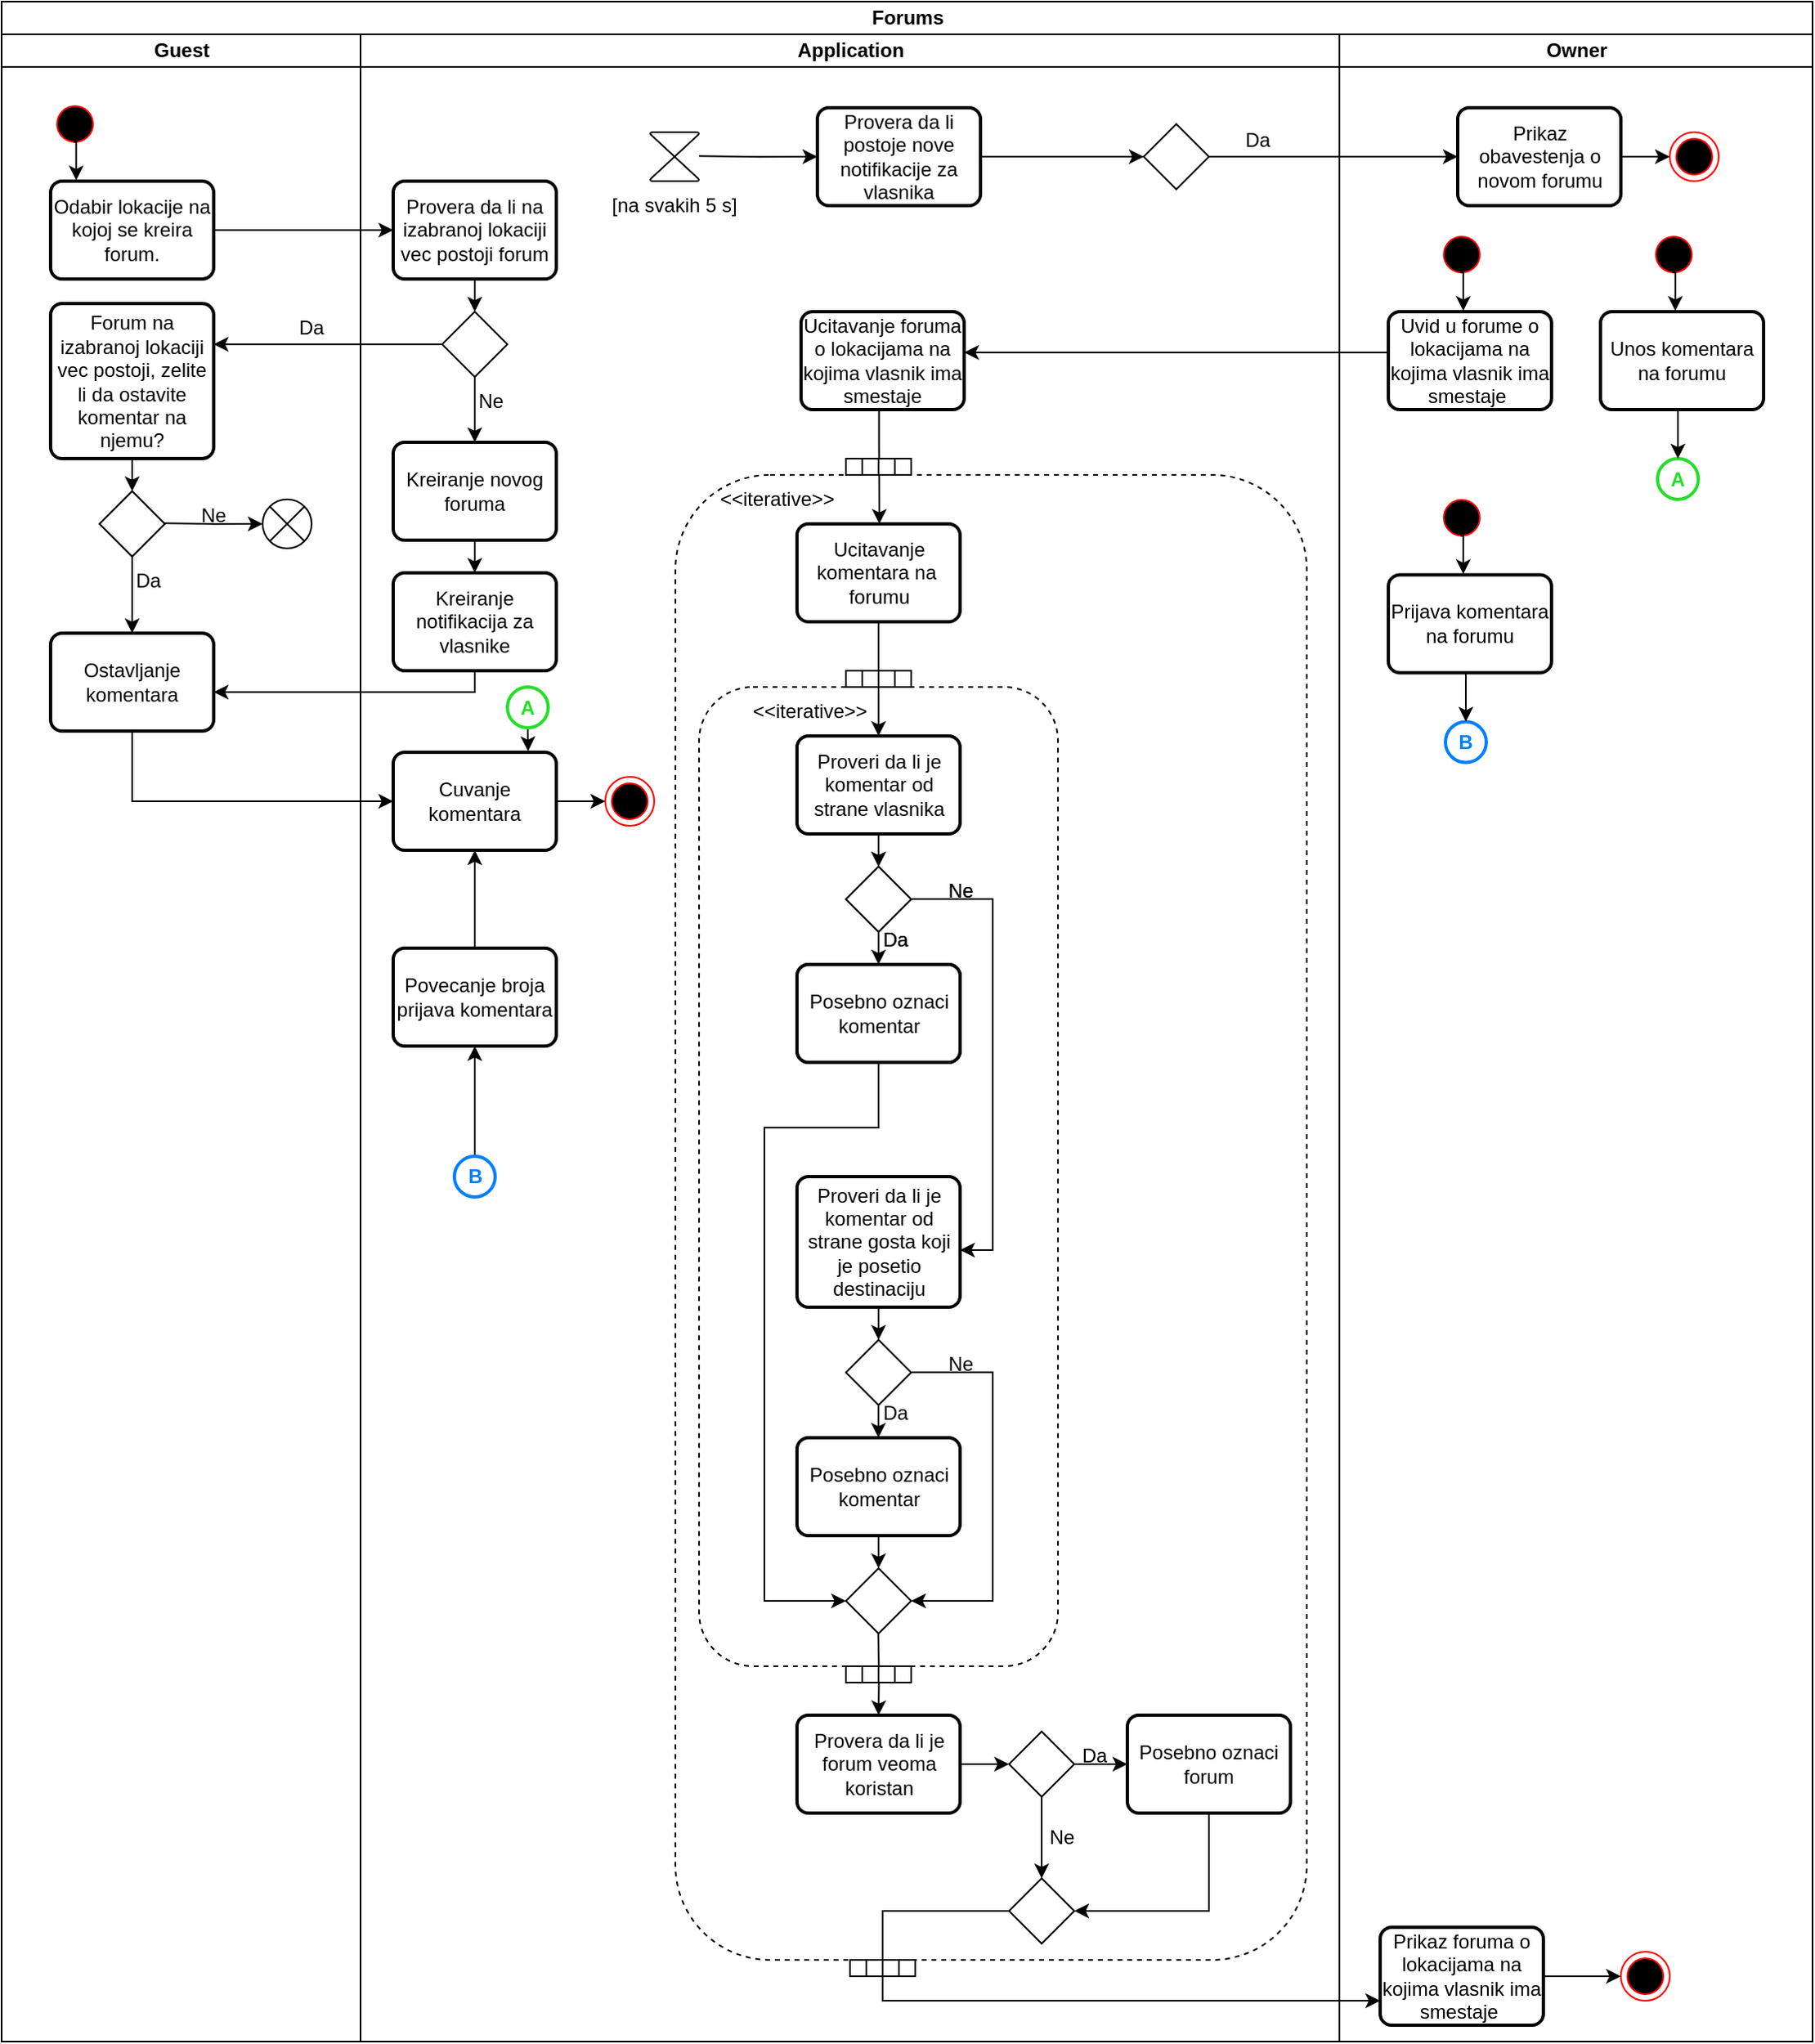 <mxfile version="21.2.8" type="device">
  <diagram id="prtHgNgQTEPvFCAcTncT" name="Page-1">
    <mxGraphModel dx="1197" dy="2076" grid="1" gridSize="10" guides="1" tooltips="1" connect="1" arrows="1" fold="1" page="1" pageScale="1" pageWidth="827" pageHeight="1169" math="0" shadow="0">
      <root>
        <mxCell id="0" />
        <mxCell id="1" parent="0" />
        <mxCell id="wQNE3chJPY6VE4QEGNj3-3" value="Forums" style="swimlane;childLayout=stackLayout;resizeParent=1;resizeParentMax=0;startSize=20;html=1;" parent="1" vertex="1">
          <mxGeometry x="280" y="-640" width="1110" height="1250" as="geometry" />
        </mxCell>
        <mxCell id="wQNE3chJPY6VE4QEGNj3-4" value="Guest" style="swimlane;startSize=20;html=1;" parent="wQNE3chJPY6VE4QEGNj3-3" vertex="1">
          <mxGeometry y="20" width="220" height="1230" as="geometry" />
        </mxCell>
        <mxCell id="wQNE3chJPY6VE4QEGNj3-7" value="Odabir lokacije na kojoj se kreira forum." style="rounded=1;whiteSpace=wrap;html=1;absoluteArcSize=1;arcSize=14;strokeWidth=2;" parent="wQNE3chJPY6VE4QEGNj3-4" vertex="1">
          <mxGeometry x="30" y="90" width="100" height="60" as="geometry" />
        </mxCell>
        <mxCell id="wQNE3chJPY6VE4QEGNj3-9" value="" style="ellipse;html=1;shape=startState;fillColor=#000000;strokeColor=#ff0000;" parent="wQNE3chJPY6VE4QEGNj3-4" vertex="1">
          <mxGeometry x="30" y="40" width="30" height="30" as="geometry" />
        </mxCell>
        <mxCell id="wQNE3chJPY6VE4QEGNj3-10" value="" style="edgeStyle=orthogonalEdgeStyle;rounded=0;orthogonalLoop=1;jettySize=auto;html=1;endArrow=classic;endFill=1;exitX=0.472;exitY=0.868;exitDx=0;exitDy=0;exitPerimeter=0;entryX=0.157;entryY=-0.008;entryDx=0;entryDy=0;entryPerimeter=0;" parent="wQNE3chJPY6VE4QEGNj3-4" source="wQNE3chJPY6VE4QEGNj3-9" target="wQNE3chJPY6VE4QEGNj3-7" edge="1">
          <mxGeometry relative="1" as="geometry">
            <mxPoint x="50" y="69.53" as="sourcePoint" />
            <mxPoint x="-50" y="-30.47" as="targetPoint" />
          </mxGeometry>
        </mxCell>
        <mxCell id="wQNE3chJPY6VE4QEGNj3-11" value="Ostavljanje komentara" style="rounded=1;whiteSpace=wrap;html=1;absoluteArcSize=1;arcSize=14;strokeWidth=2;" parent="wQNE3chJPY6VE4QEGNj3-4" vertex="1">
          <mxGeometry x="30" y="367" width="100" height="60" as="geometry" />
        </mxCell>
        <mxCell id="wQNE3chJPY6VE4QEGNj3-19" value="Forum na izabranoj lokaciji vec postoji, zelite li da ostavite komentar na njemu?" style="rounded=1;whiteSpace=wrap;html=1;absoluteArcSize=1;arcSize=14;strokeWidth=2;" parent="wQNE3chJPY6VE4QEGNj3-4" vertex="1">
          <mxGeometry x="30" y="165" width="100" height="95" as="geometry" />
        </mxCell>
        <mxCell id="wQNE3chJPY6VE4QEGNj3-20" value="Da" style="text;html=1;strokeColor=none;fillColor=none;align=center;verticalAlign=middle;whiteSpace=wrap;rounded=0;" parent="wQNE3chJPY6VE4QEGNj3-4" vertex="1">
          <mxGeometry x="160" y="165" width="60" height="30" as="geometry" />
        </mxCell>
        <mxCell id="wQNE3chJPY6VE4QEGNj3-21" value="" style="edgeStyle=orthogonalEdgeStyle;rounded=0;orthogonalLoop=1;jettySize=auto;html=1;endArrow=classic;endFill=1;exitX=0.5;exitY=1;exitDx=0;exitDy=0;" parent="wQNE3chJPY6VE4QEGNj3-4" source="wQNE3chJPY6VE4QEGNj3-15" edge="1">
          <mxGeometry relative="1" as="geometry">
            <mxPoint x="290" y="40" as="sourcePoint" />
            <mxPoint x="130" y="190" as="targetPoint" />
            <Array as="points" />
          </mxGeometry>
        </mxCell>
        <mxCell id="wQNE3chJPY6VE4QEGNj3-22" value="" style="rhombus;whiteSpace=wrap;html=1;fontFamily=Helvetica;fontSize=12;fontColor=#000000;align=center;rotation=90;" parent="wQNE3chJPY6VE4QEGNj3-4" vertex="1">
          <mxGeometry x="60" y="280" width="40" height="40" as="geometry" />
        </mxCell>
        <mxCell id="wQNE3chJPY6VE4QEGNj3-23" value="" style="rhombus;whiteSpace=wrap;html=1;fontFamily=Helvetica;fontSize=12;fontColor=#000000;align=center;rotation=90;" parent="wQNE3chJPY6VE4QEGNj3-4" vertex="1">
          <mxGeometry x="60" y="280" width="40" height="40" as="geometry" />
        </mxCell>
        <mxCell id="wQNE3chJPY6VE4QEGNj3-24" value="" style="edgeStyle=orthogonalEdgeStyle;rounded=0;orthogonalLoop=1;jettySize=auto;html=1;endArrow=classic;endFill=1;entryX=0;entryY=0.5;entryDx=0;entryDy=0;exitX=0.5;exitY=1;exitDx=0;exitDy=0;" parent="wQNE3chJPY6VE4QEGNj3-4" edge="1">
          <mxGeometry relative="1" as="geometry">
            <mxPoint x="80" y="260" as="sourcePoint" />
            <mxPoint x="80" y="280" as="targetPoint" />
          </mxGeometry>
        </mxCell>
        <mxCell id="wQNE3chJPY6VE4QEGNj3-27" value="" style="edgeStyle=orthogonalEdgeStyle;rounded=0;orthogonalLoop=1;jettySize=auto;html=1;endArrow=classic;endFill=1;exitX=1;exitY=0.5;exitDx=0;exitDy=0;entryX=0.5;entryY=0;entryDx=0;entryDy=0;" parent="wQNE3chJPY6VE4QEGNj3-4" source="wQNE3chJPY6VE4QEGNj3-23" target="wQNE3chJPY6VE4QEGNj3-11" edge="1">
          <mxGeometry relative="1" as="geometry">
            <mxPoint x="90" y="270" as="sourcePoint" />
            <mxPoint x="90" y="330" as="targetPoint" />
            <Array as="points" />
          </mxGeometry>
        </mxCell>
        <mxCell id="wQNE3chJPY6VE4QEGNj3-28" value="Da" style="text;html=1;strokeColor=none;fillColor=none;align=center;verticalAlign=middle;whiteSpace=wrap;rounded=0;" parent="wQNE3chJPY6VE4QEGNj3-4" vertex="1">
          <mxGeometry x="60" y="320" width="60" height="30" as="geometry" />
        </mxCell>
        <mxCell id="wQNE3chJPY6VE4QEGNj3-29" value="" style="edgeStyle=orthogonalEdgeStyle;rounded=0;orthogonalLoop=1;jettySize=auto;html=1;endArrow=classic;endFill=1;exitX=1;exitY=0.5;exitDx=0;exitDy=0;" parent="wQNE3chJPY6VE4QEGNj3-4" edge="1">
          <mxGeometry relative="1" as="geometry">
            <mxPoint x="100" y="299.57" as="sourcePoint" />
            <mxPoint x="160" y="300" as="targetPoint" />
          </mxGeometry>
        </mxCell>
        <mxCell id="wQNE3chJPY6VE4QEGNj3-30" value="" style="shape=sumEllipse;perimeter=ellipsePerimeter;whiteSpace=wrap;html=1;backgroundOutline=1;" parent="wQNE3chJPY6VE4QEGNj3-4" vertex="1">
          <mxGeometry x="160" y="285" width="30" height="30" as="geometry" />
        </mxCell>
        <mxCell id="wQNE3chJPY6VE4QEGNj3-31" value="Ne" style="text;html=1;strokeColor=none;fillColor=none;align=center;verticalAlign=middle;whiteSpace=wrap;rounded=0;" parent="wQNE3chJPY6VE4QEGNj3-4" vertex="1">
          <mxGeometry x="100" y="280" width="60" height="30" as="geometry" />
        </mxCell>
        <mxCell id="wQNE3chJPY6VE4QEGNj3-45" value="" style="edgeStyle=orthogonalEdgeStyle;rounded=0;orthogonalLoop=1;jettySize=auto;html=1;endArrow=classic;endFill=1;exitX=1;exitY=0.5;exitDx=0;exitDy=0;entryX=0;entryY=0.5;entryDx=0;entryDy=0;" parent="wQNE3chJPY6VE4QEGNj3-4" target="wQNE3chJPY6VE4QEGNj3-40" edge="1">
          <mxGeometry relative="1" as="geometry">
            <mxPoint x="80" y="427" as="sourcePoint" />
            <mxPoint x="-80" y="620" as="targetPoint" />
            <Array as="points">
              <mxPoint x="80" y="470" />
            </Array>
          </mxGeometry>
        </mxCell>
        <mxCell id="wQNE3chJPY6VE4QEGNj3-17" value="" style="edgeStyle=orthogonalEdgeStyle;rounded=0;orthogonalLoop=1;jettySize=auto;html=1;endArrow=classic;endFill=1;exitX=1;exitY=0.5;exitDx=0;exitDy=0;entryX=1;entryY=0.602;entryDx=0;entryDy=0;entryPerimeter=0;" parent="wQNE3chJPY6VE4QEGNj3-3" source="wQNE3chJPY6VE4QEGNj3-15" target="wQNE3chJPY6VE4QEGNj3-11" edge="1">
          <mxGeometry relative="1" as="geometry">
            <mxPoint x="290" y="262.0" as="sourcePoint" />
            <mxPoint x="290" y="427" as="targetPoint" />
            <Array as="points">
              <mxPoint x="290" y="423" />
            </Array>
          </mxGeometry>
        </mxCell>
        <mxCell id="wQNE3chJPY6VE4QEGNj3-5" value="Application" style="swimlane;startSize=20;html=1;" parent="wQNE3chJPY6VE4QEGNj3-3" vertex="1">
          <mxGeometry x="220" y="20" width="600" height="1230" as="geometry" />
        </mxCell>
        <mxCell id="wQNE3chJPY6VE4QEGNj3-203" value="" style="rounded=1;whiteSpace=wrap;html=1;dashed=1;glass=0;fillColor=default;fontColor=#007fff;" parent="wQNE3chJPY6VE4QEGNj3-5" vertex="1">
          <mxGeometry x="193" y="270" width="387" height="910" as="geometry" />
        </mxCell>
        <mxCell id="wQNE3chJPY6VE4QEGNj3-94" value="" style="rounded=1;whiteSpace=wrap;html=1;dashed=1;" parent="wQNE3chJPY6VE4QEGNj3-5" vertex="1">
          <mxGeometry x="207.5" y="400" width="220" height="600" as="geometry" />
        </mxCell>
        <mxCell id="wQNE3chJPY6VE4QEGNj3-13" value="Provera da li na izabranoj lokaciji vec postoji forum" style="rounded=1;whiteSpace=wrap;html=1;absoluteArcSize=1;arcSize=14;strokeWidth=2;" parent="wQNE3chJPY6VE4QEGNj3-5" vertex="1">
          <mxGeometry x="20" y="90" width="100" height="60" as="geometry" />
        </mxCell>
        <mxCell id="wQNE3chJPY6VE4QEGNj3-15" value="" style="rhombus;whiteSpace=wrap;html=1;fontFamily=Helvetica;fontSize=12;fontColor=#000000;align=center;rotation=90;" parent="wQNE3chJPY6VE4QEGNj3-5" vertex="1">
          <mxGeometry x="50" y="170" width="40" height="40" as="geometry" />
        </mxCell>
        <mxCell id="wQNE3chJPY6VE4QEGNj3-16" value="" style="edgeStyle=orthogonalEdgeStyle;rounded=0;orthogonalLoop=1;jettySize=auto;html=1;endArrow=classic;endFill=1;entryX=0;entryY=0.5;entryDx=0;entryDy=0;exitX=0.5;exitY=1;exitDx=0;exitDy=0;" parent="wQNE3chJPY6VE4QEGNj3-5" source="wQNE3chJPY6VE4QEGNj3-13" edge="1">
          <mxGeometry relative="1" as="geometry">
            <mxPoint x="-30" y="170" as="sourcePoint" />
            <mxPoint x="70" y="170" as="targetPoint" />
          </mxGeometry>
        </mxCell>
        <mxCell id="wQNE3chJPY6VE4QEGNj3-32" value="Kreiranje novog foruma" style="rounded=1;whiteSpace=wrap;html=1;absoluteArcSize=1;arcSize=14;strokeWidth=2;" parent="wQNE3chJPY6VE4QEGNj3-5" vertex="1">
          <mxGeometry x="20" y="250" width="100" height="60" as="geometry" />
        </mxCell>
        <mxCell id="wQNE3chJPY6VE4QEGNj3-33" value="" style="edgeStyle=orthogonalEdgeStyle;rounded=0;orthogonalLoop=1;jettySize=auto;html=1;endArrow=classic;endFill=1;entryX=0.5;entryY=0;entryDx=0;entryDy=0;exitX=1;exitY=0.5;exitDx=0;exitDy=0;" parent="wQNE3chJPY6VE4QEGNj3-5" source="wQNE3chJPY6VE4QEGNj3-15" target="wQNE3chJPY6VE4QEGNj3-32" edge="1">
          <mxGeometry relative="1" as="geometry">
            <mxPoint x="80" y="160" as="sourcePoint" />
            <mxPoint x="80" y="180" as="targetPoint" />
          </mxGeometry>
        </mxCell>
        <mxCell id="wQNE3chJPY6VE4QEGNj3-18" value="Ne" style="text;html=1;strokeColor=none;fillColor=none;align=center;verticalAlign=middle;whiteSpace=wrap;rounded=0;" parent="wQNE3chJPY6VE4QEGNj3-5" vertex="1">
          <mxGeometry x="50" y="210" width="60" height="30" as="geometry" />
        </mxCell>
        <mxCell id="wQNE3chJPY6VE4QEGNj3-36" value="Kreiranje notifikacija za vlasnike" style="rounded=1;whiteSpace=wrap;html=1;absoluteArcSize=1;arcSize=14;strokeWidth=2;" parent="wQNE3chJPY6VE4QEGNj3-5" vertex="1">
          <mxGeometry x="20" y="330" width="100" height="60" as="geometry" />
        </mxCell>
        <mxCell id="wQNE3chJPY6VE4QEGNj3-37" value="" style="edgeStyle=orthogonalEdgeStyle;rounded=0;orthogonalLoop=1;jettySize=auto;html=1;endArrow=classic;endFill=1;entryX=0.5;entryY=0;entryDx=0;entryDy=0;" parent="wQNE3chJPY6VE4QEGNj3-5" target="wQNE3chJPY6VE4QEGNj3-36" edge="1">
          <mxGeometry relative="1" as="geometry">
            <mxPoint x="70" y="311" as="sourcePoint" />
            <mxPoint x="80" y="260" as="targetPoint" />
          </mxGeometry>
        </mxCell>
        <mxCell id="wQNE3chJPY6VE4QEGNj3-40" value="Cuvanje komentara" style="rounded=1;whiteSpace=wrap;html=1;absoluteArcSize=1;arcSize=14;strokeWidth=2;" parent="wQNE3chJPY6VE4QEGNj3-5" vertex="1">
          <mxGeometry x="20" y="440" width="100" height="60" as="geometry" />
        </mxCell>
        <mxCell id="wQNE3chJPY6VE4QEGNj3-46" value="" style="ellipse;html=1;shape=endState;fillColor=#000000;strokeColor=#ff0000;" parent="wQNE3chJPY6VE4QEGNj3-5" vertex="1">
          <mxGeometry x="150" y="455" width="30" height="30" as="geometry" />
        </mxCell>
        <mxCell id="wQNE3chJPY6VE4QEGNj3-47" value="" style="edgeStyle=orthogonalEdgeStyle;rounded=0;orthogonalLoop=1;jettySize=auto;html=1;endArrow=classic;endFill=1;entryX=0;entryY=0.5;entryDx=0;entryDy=0;" parent="wQNE3chJPY6VE4QEGNj3-5" edge="1">
          <mxGeometry relative="1" as="geometry">
            <mxPoint x="120" y="470" as="sourcePoint" />
            <mxPoint x="150" y="469.55" as="targetPoint" />
          </mxGeometry>
        </mxCell>
        <mxCell id="wQNE3chJPY6VE4QEGNj3-48" value="" style="verticalLabelPosition=bottom;verticalAlign=top;html=1;shape=mxgraph.flowchart.collate;" parent="wQNE3chJPY6VE4QEGNj3-5" vertex="1">
          <mxGeometry x="177.5" y="60" width="30" height="30" as="geometry" />
        </mxCell>
        <mxCell id="wQNE3chJPY6VE4QEGNj3-49" value="[na svakih 5 s]" style="text;html=1;strokeColor=none;fillColor=none;align=center;verticalAlign=middle;whiteSpace=wrap;rounded=0;" parent="wQNE3chJPY6VE4QEGNj3-5" vertex="1">
          <mxGeometry x="150" y="90" width="85" height="30" as="geometry" />
        </mxCell>
        <mxCell id="wQNE3chJPY6VE4QEGNj3-50" value="" style="edgeStyle=orthogonalEdgeStyle;rounded=0;orthogonalLoop=1;jettySize=auto;html=1;endArrow=classic;endFill=1;exitX=1;exitY=0.5;exitDx=0;exitDy=0;" parent="wQNE3chJPY6VE4QEGNj3-5" edge="1">
          <mxGeometry relative="1" as="geometry">
            <mxPoint x="207.5" y="74.62" as="sourcePoint" />
            <mxPoint x="280" y="75" as="targetPoint" />
          </mxGeometry>
        </mxCell>
        <mxCell id="wQNE3chJPY6VE4QEGNj3-51" value="Provera da li postoje nove notifikacije za vlasnika" style="rounded=1;whiteSpace=wrap;html=1;absoluteArcSize=1;arcSize=14;strokeWidth=2;" parent="wQNE3chJPY6VE4QEGNj3-5" vertex="1">
          <mxGeometry x="280" y="45" width="100" height="60" as="geometry" />
        </mxCell>
        <mxCell id="wQNE3chJPY6VE4QEGNj3-59" value="Ucitavanje foruma o lokacijama na kojima vlasnik ima smestaje" style="rounded=1;whiteSpace=wrap;html=1;absoluteArcSize=1;arcSize=14;strokeWidth=2;" parent="wQNE3chJPY6VE4QEGNj3-5" vertex="1">
          <mxGeometry x="270" y="170" width="100" height="60" as="geometry" />
        </mxCell>
        <mxCell id="wQNE3chJPY6VE4QEGNj3-60" value="" style="edgeStyle=orthogonalEdgeStyle;rounded=0;orthogonalLoop=1;jettySize=auto;html=1;endArrow=classic;endFill=1;exitX=-0.003;exitY=0.416;exitDx=0;exitDy=0;exitPerimeter=0;" parent="wQNE3chJPY6VE4QEGNj3-5" source="wQNE3chJPY6VE4QEGNj3-56" edge="1">
          <mxGeometry relative="1" as="geometry">
            <mxPoint x="460" y="195" as="sourcePoint" />
            <mxPoint x="370" y="195" as="targetPoint" />
            <Array as="points" />
          </mxGeometry>
        </mxCell>
        <mxCell id="wQNE3chJPY6VE4QEGNj3-63" value="Ucitavanje komentara na&amp;nbsp; forumu" style="rounded=1;whiteSpace=wrap;html=1;absoluteArcSize=1;arcSize=14;strokeWidth=2;" parent="wQNE3chJPY6VE4QEGNj3-5" vertex="1">
          <mxGeometry x="267.5" y="300" width="100" height="60" as="geometry" />
        </mxCell>
        <mxCell id="wQNE3chJPY6VE4QEGNj3-89" value="" style="whiteSpace=wrap;html=1;aspect=fixed;imageWidth=24;" parent="wQNE3chJPY6VE4QEGNj3-5" vertex="1">
          <mxGeometry x="297.5" y="390" width="10" height="10" as="geometry" />
        </mxCell>
        <mxCell id="wQNE3chJPY6VE4QEGNj3-90" value="" style="whiteSpace=wrap;html=1;aspect=fixed;imageWidth=24;" parent="wQNE3chJPY6VE4QEGNj3-5" vertex="1">
          <mxGeometry x="307.5" y="390" width="10" height="10" as="geometry" />
        </mxCell>
        <mxCell id="wQNE3chJPY6VE4QEGNj3-91" value="" style="whiteSpace=wrap;html=1;aspect=fixed;imageWidth=24;" parent="wQNE3chJPY6VE4QEGNj3-5" vertex="1">
          <mxGeometry x="317.5" y="390" width="10" height="10" as="geometry" />
        </mxCell>
        <mxCell id="wQNE3chJPY6VE4QEGNj3-92" value="" style="whiteSpace=wrap;html=1;aspect=fixed;imageWidth=24;" parent="wQNE3chJPY6VE4QEGNj3-5" vertex="1">
          <mxGeometry x="327.5" y="390" width="10" height="10" as="geometry" />
        </mxCell>
        <mxCell id="wQNE3chJPY6VE4QEGNj3-96" value="" style="edgeStyle=orthogonalEdgeStyle;rounded=0;orthogonalLoop=1;jettySize=auto;html=1;endArrow=classic;endFill=1;exitX=0.5;exitY=1;exitDx=0;exitDy=0;" parent="wQNE3chJPY6VE4QEGNj3-5" source="wQNE3chJPY6VE4QEGNj3-63" edge="1">
          <mxGeometry relative="1" as="geometry">
            <mxPoint x="317.4" y="400" as="sourcePoint" />
            <mxPoint x="317.52" y="430" as="targetPoint" />
            <Array as="points" />
          </mxGeometry>
        </mxCell>
        <mxCell id="wQNE3chJPY6VE4QEGNj3-97" value="&amp;lt;&amp;lt;iterative&amp;gt;&amp;gt;" style="text;html=1;strokeColor=none;fillColor=none;align=center;verticalAlign=middle;whiteSpace=wrap;rounded=0;" parent="wQNE3chJPY6VE4QEGNj3-5" vertex="1">
          <mxGeometry x="232.5" y="400" width="85" height="30" as="geometry" />
        </mxCell>
        <mxCell id="wQNE3chJPY6VE4QEGNj3-98" value="Proveri da li je komentar od strane vlasnika" style="rounded=1;whiteSpace=wrap;html=1;absoluteArcSize=1;arcSize=14;strokeWidth=2;" parent="wQNE3chJPY6VE4QEGNj3-5" vertex="1">
          <mxGeometry x="267.5" y="430" width="100" height="60" as="geometry" />
        </mxCell>
        <mxCell id="wQNE3chJPY6VE4QEGNj3-99" value="" style="rhombus;whiteSpace=wrap;html=1;fontFamily=Helvetica;fontSize=12;fontColor=#000000;align=center;rotation=90;" parent="wQNE3chJPY6VE4QEGNj3-5" vertex="1">
          <mxGeometry x="297.5" y="510" width="40" height="40" as="geometry" />
        </mxCell>
        <mxCell id="wQNE3chJPY6VE4QEGNj3-100" value="" style="edgeStyle=orthogonalEdgeStyle;rounded=0;orthogonalLoop=1;jettySize=auto;html=1;endArrow=classic;endFill=1;entryX=0;entryY=0.5;entryDx=0;entryDy=0;exitX=0.5;exitY=1;exitDx=0;exitDy=0;" parent="wQNE3chJPY6VE4QEGNj3-5" source="wQNE3chJPY6VE4QEGNj3-98" edge="1">
          <mxGeometry relative="1" as="geometry">
            <mxPoint x="217.5" y="510" as="sourcePoint" />
            <mxPoint x="317.5" y="510" as="targetPoint" />
          </mxGeometry>
        </mxCell>
        <mxCell id="wQNE3chJPY6VE4QEGNj3-101" value="Posebno oznaci komentar" style="rounded=1;whiteSpace=wrap;html=1;absoluteArcSize=1;arcSize=14;strokeWidth=2;" parent="wQNE3chJPY6VE4QEGNj3-5" vertex="1">
          <mxGeometry x="267.5" y="570" width="100" height="60" as="geometry" />
        </mxCell>
        <mxCell id="wQNE3chJPY6VE4QEGNj3-103" value="" style="edgeStyle=orthogonalEdgeStyle;rounded=0;orthogonalLoop=1;jettySize=auto;html=1;endArrow=classic;endFill=1;entryX=0.5;entryY=1;entryDx=0;entryDy=0;exitX=0.5;exitY=1;exitDx=0;exitDy=0;" parent="wQNE3chJPY6VE4QEGNj3-5" source="wQNE3chJPY6VE4QEGNj3-101" target="wQNE3chJPY6VE4QEGNj3-196" edge="1">
          <mxGeometry relative="1" as="geometry">
            <mxPoint x="217.5" y="650" as="sourcePoint" />
            <mxPoint x="317.5" y="650" as="targetPoint" />
            <Array as="points">
              <mxPoint x="317.5" y="670" />
              <mxPoint x="247.5" y="670" />
              <mxPoint x="247.5" y="960" />
            </Array>
          </mxGeometry>
        </mxCell>
        <mxCell id="wQNE3chJPY6VE4QEGNj3-104" value="" style="edgeStyle=orthogonalEdgeStyle;rounded=0;orthogonalLoop=1;jettySize=auto;html=1;endArrow=classic;endFill=1;exitX=0.5;exitY=1;exitDx=0;exitDy=0;" parent="wQNE3chJPY6VE4QEGNj3-5" edge="1">
          <mxGeometry relative="1" as="geometry">
            <mxPoint x="317.5" y="550" as="sourcePoint" />
            <mxPoint x="317.5" y="570" as="targetPoint" />
            <Array as="points">
              <mxPoint x="317.5" y="550" />
              <mxPoint x="317.5" y="550" />
            </Array>
          </mxGeometry>
        </mxCell>
        <mxCell id="wQNE3chJPY6VE4QEGNj3-105" value="Da" style="text;html=1;strokeColor=none;fillColor=none;align=center;verticalAlign=middle;whiteSpace=wrap;rounded=0;" parent="wQNE3chJPY6VE4QEGNj3-5" vertex="1">
          <mxGeometry x="297.5" y="540" width="60" height="30" as="geometry" />
        </mxCell>
        <mxCell id="wQNE3chJPY6VE4QEGNj3-107" value="Ne" style="text;html=1;strokeColor=none;fillColor=none;align=center;verticalAlign=middle;whiteSpace=wrap;rounded=0;" parent="wQNE3chJPY6VE4QEGNj3-5" vertex="1">
          <mxGeometry x="337.5" y="510" width="60" height="30" as="geometry" />
        </mxCell>
        <mxCell id="wQNE3chJPY6VE4QEGNj3-180" value="" style="edgeStyle=orthogonalEdgeStyle;rounded=0;orthogonalLoop=1;jettySize=auto;html=1;endArrow=classic;endFill=1;entryX=0;entryY=0.5;entryDx=0;entryDy=0;exitX=0.5;exitY=1;exitDx=0;exitDy=0;" parent="wQNE3chJPY6VE4QEGNj3-5" edge="1">
          <mxGeometry relative="1" as="geometry">
            <mxPoint x="317.5" y="490" as="sourcePoint" />
            <mxPoint x="317.5" y="510" as="targetPoint" />
          </mxGeometry>
        </mxCell>
        <mxCell id="wQNE3chJPY6VE4QEGNj3-181" value="" style="rhombus;whiteSpace=wrap;html=1;fontFamily=Helvetica;fontSize=12;fontColor=#000000;align=center;rotation=90;" parent="wQNE3chJPY6VE4QEGNj3-5" vertex="1">
          <mxGeometry x="297.5" y="510" width="40" height="40" as="geometry" />
        </mxCell>
        <mxCell id="wQNE3chJPY6VE4QEGNj3-182" value="" style="edgeStyle=orthogonalEdgeStyle;rounded=0;orthogonalLoop=1;jettySize=auto;html=1;endArrow=classic;endFill=1;exitX=0.008;exitY=0.662;exitDx=0;exitDy=0;exitPerimeter=0;" parent="wQNE3chJPY6VE4QEGNj3-5" source="wQNE3chJPY6VE4QEGNj3-184" target="wQNE3chJPY6VE4QEGNj3-197" edge="1">
          <mxGeometry relative="1" as="geometry">
            <mxPoint x="347.5" y="539.7" as="sourcePoint" />
            <mxPoint x="467.5" y="600" as="targetPoint" />
            <Array as="points">
              <mxPoint x="387.5" y="530" />
              <mxPoint x="387.5" y="745" />
            </Array>
          </mxGeometry>
        </mxCell>
        <mxCell id="wQNE3chJPY6VE4QEGNj3-183" value="Da" style="text;html=1;strokeColor=none;fillColor=none;align=center;verticalAlign=middle;whiteSpace=wrap;rounded=0;" parent="wQNE3chJPY6VE4QEGNj3-5" vertex="1">
          <mxGeometry x="297.5" y="540" width="60" height="30" as="geometry" />
        </mxCell>
        <mxCell id="wQNE3chJPY6VE4QEGNj3-184" value="Ne" style="text;html=1;strokeColor=none;fillColor=none;align=center;verticalAlign=middle;whiteSpace=wrap;rounded=0;" parent="wQNE3chJPY6VE4QEGNj3-5" vertex="1">
          <mxGeometry x="337.5" y="510" width="60" height="30" as="geometry" />
        </mxCell>
        <mxCell id="wQNE3chJPY6VE4QEGNj3-185" value="Posebno oznaci komentar" style="rounded=1;whiteSpace=wrap;html=1;absoluteArcSize=1;arcSize=14;strokeWidth=2;" parent="wQNE3chJPY6VE4QEGNj3-5" vertex="1">
          <mxGeometry x="267.5" y="570" width="100" height="60" as="geometry" />
        </mxCell>
        <mxCell id="wQNE3chJPY6VE4QEGNj3-188" value="" style="edgeStyle=orthogonalEdgeStyle;rounded=0;orthogonalLoop=1;jettySize=auto;html=1;endArrow=classic;endFill=1;exitX=0.5;exitY=1;exitDx=0;exitDy=0;" parent="wQNE3chJPY6VE4QEGNj3-5" edge="1">
          <mxGeometry relative="1" as="geometry">
            <mxPoint x="317.33" y="980" as="sourcePoint" />
            <mxPoint x="317.5" y="1030" as="targetPoint" />
          </mxGeometry>
        </mxCell>
        <mxCell id="wQNE3chJPY6VE4QEGNj3-189" value="" style="edgeStyle=orthogonalEdgeStyle;rounded=0;orthogonalLoop=1;jettySize=auto;html=1;endArrow=classic;endFill=1;entryX=0;entryY=0.5;entryDx=0;entryDy=0;exitX=0.5;exitY=1;exitDx=0;exitDy=0;" parent="wQNE3chJPY6VE4QEGNj3-5" edge="1">
          <mxGeometry relative="1" as="geometry">
            <mxPoint x="317.5" y="780" as="sourcePoint" />
            <mxPoint x="317.5" y="800" as="targetPoint" />
          </mxGeometry>
        </mxCell>
        <mxCell id="wQNE3chJPY6VE4QEGNj3-190" value="" style="rhombus;whiteSpace=wrap;html=1;fontFamily=Helvetica;fontSize=12;fontColor=#000000;align=center;rotation=90;" parent="wQNE3chJPY6VE4QEGNj3-5" vertex="1">
          <mxGeometry x="297.5" y="800" width="40" height="40" as="geometry" />
        </mxCell>
        <mxCell id="wQNE3chJPY6VE4QEGNj3-192" value="Da" style="text;html=1;strokeColor=none;fillColor=none;align=center;verticalAlign=middle;whiteSpace=wrap;rounded=0;" parent="wQNE3chJPY6VE4QEGNj3-5" vertex="1">
          <mxGeometry x="297.5" y="830" width="60" height="30" as="geometry" />
        </mxCell>
        <mxCell id="wQNE3chJPY6VE4QEGNj3-193" value="Ne" style="text;html=1;strokeColor=none;fillColor=none;align=center;verticalAlign=middle;whiteSpace=wrap;rounded=0;" parent="wQNE3chJPY6VE4QEGNj3-5" vertex="1">
          <mxGeometry x="337.5" y="800" width="60" height="30" as="geometry" />
        </mxCell>
        <mxCell id="wQNE3chJPY6VE4QEGNj3-194" value="Posebno oznaci komentar" style="rounded=1;whiteSpace=wrap;html=1;absoluteArcSize=1;arcSize=14;strokeWidth=2;" parent="wQNE3chJPY6VE4QEGNj3-5" vertex="1">
          <mxGeometry x="267.5" y="860" width="100" height="60" as="geometry" />
        </mxCell>
        <mxCell id="wQNE3chJPY6VE4QEGNj3-195" value="" style="edgeStyle=orthogonalEdgeStyle;rounded=0;orthogonalLoop=1;jettySize=auto;html=1;endArrow=classic;endFill=1;entryX=0;entryY=0.5;entryDx=0;entryDy=0;exitX=0.5;exitY=1;exitDx=0;exitDy=0;" parent="wQNE3chJPY6VE4QEGNj3-5" source="wQNE3chJPY6VE4QEGNj3-194" edge="1">
          <mxGeometry relative="1" as="geometry">
            <mxPoint x="217.5" y="940" as="sourcePoint" />
            <mxPoint x="317.5" y="940" as="targetPoint" />
          </mxGeometry>
        </mxCell>
        <mxCell id="wQNE3chJPY6VE4QEGNj3-196" value="" style="rhombus;whiteSpace=wrap;html=1;fontFamily=Helvetica;fontSize=12;fontColor=#000000;align=center;rotation=90;" parent="wQNE3chJPY6VE4QEGNj3-5" vertex="1">
          <mxGeometry x="297.5" y="940" width="40" height="40" as="geometry" />
        </mxCell>
        <mxCell id="wQNE3chJPY6VE4QEGNj3-191" value="" style="edgeStyle=orthogonalEdgeStyle;rounded=0;orthogonalLoop=1;jettySize=auto;html=1;endArrow=classic;endFill=1;exitX=0.008;exitY=0.662;exitDx=0;exitDy=0;entryX=0.5;entryY=0;entryDx=0;entryDy=0;exitPerimeter=0;" parent="wQNE3chJPY6VE4QEGNj3-5" source="wQNE3chJPY6VE4QEGNj3-193" target="wQNE3chJPY6VE4QEGNj3-196" edge="1">
          <mxGeometry relative="1" as="geometry">
            <mxPoint x="347.5" y="829.7" as="sourcePoint" />
            <mxPoint x="467.5" y="890" as="targetPoint" />
            <Array as="points">
              <mxPoint x="387.5" y="820" />
              <mxPoint x="387.5" y="960" />
            </Array>
          </mxGeometry>
        </mxCell>
        <mxCell id="wQNE3chJPY6VE4QEGNj3-197" value="Proveri da li je komentar od strane gosta koji je posetio destinaciju" style="rounded=1;whiteSpace=wrap;html=1;absoluteArcSize=1;arcSize=14;strokeWidth=2;" parent="wQNE3chJPY6VE4QEGNj3-5" vertex="1">
          <mxGeometry x="267.5" y="700" width="100" height="80" as="geometry" />
        </mxCell>
        <mxCell id="wQNE3chJPY6VE4QEGNj3-198" value="" style="edgeStyle=orthogonalEdgeStyle;rounded=0;orthogonalLoop=1;jettySize=auto;html=1;endArrow=classic;endFill=1;entryX=0;entryY=0.5;entryDx=0;entryDy=0;exitX=0.5;exitY=1;exitDx=0;exitDy=0;" parent="wQNE3chJPY6VE4QEGNj3-5" edge="1">
          <mxGeometry relative="1" as="geometry">
            <mxPoint x="317.43" y="840" as="sourcePoint" />
            <mxPoint x="317.43" y="860" as="targetPoint" />
          </mxGeometry>
        </mxCell>
        <mxCell id="wQNE3chJPY6VE4QEGNj3-199" value="" style="whiteSpace=wrap;html=1;aspect=fixed;imageWidth=24;" parent="wQNE3chJPY6VE4QEGNj3-5" vertex="1">
          <mxGeometry x="297.5" y="1000" width="10" height="10" as="geometry" />
        </mxCell>
        <mxCell id="wQNE3chJPY6VE4QEGNj3-200" value="" style="whiteSpace=wrap;html=1;aspect=fixed;imageWidth=24;" parent="wQNE3chJPY6VE4QEGNj3-5" vertex="1">
          <mxGeometry x="307.5" y="1000" width="10" height="10" as="geometry" />
        </mxCell>
        <mxCell id="wQNE3chJPY6VE4QEGNj3-201" value="" style="whiteSpace=wrap;html=1;aspect=fixed;imageWidth=24;" parent="wQNE3chJPY6VE4QEGNj3-5" vertex="1">
          <mxGeometry x="317.5" y="1000" width="10" height="10" as="geometry" />
        </mxCell>
        <mxCell id="wQNE3chJPY6VE4QEGNj3-202" value="" style="whiteSpace=wrap;html=1;aspect=fixed;imageWidth=24;" parent="wQNE3chJPY6VE4QEGNj3-5" vertex="1">
          <mxGeometry x="327.5" y="1000" width="10" height="10" as="geometry" />
        </mxCell>
        <mxCell id="wQNE3chJPY6VE4QEGNj3-204" value="" style="edgeStyle=orthogonalEdgeStyle;rounded=0;orthogonalLoop=1;jettySize=auto;html=1;endArrow=classic;endFill=1;exitX=0.478;exitY=0.985;exitDx=0;exitDy=0;exitPerimeter=0;" parent="wQNE3chJPY6VE4QEGNj3-5" source="wQNE3chJPY6VE4QEGNj3-59" edge="1">
          <mxGeometry relative="1" as="geometry">
            <mxPoint x="319.84" y="230" as="sourcePoint" />
            <mxPoint x="318" y="300" as="targetPoint" />
            <Array as="points">
              <mxPoint x="318" y="251" />
              <mxPoint x="318" y="300" />
            </Array>
          </mxGeometry>
        </mxCell>
        <mxCell id="wQNE3chJPY6VE4QEGNj3-205" value="&amp;lt;&amp;lt;iterative&amp;gt;&amp;gt;" style="text;html=1;strokeColor=none;fillColor=none;align=center;verticalAlign=middle;whiteSpace=wrap;rounded=0;" parent="wQNE3chJPY6VE4QEGNj3-5" vertex="1">
          <mxGeometry x="212.5" y="270" width="85" height="30" as="geometry" />
        </mxCell>
        <mxCell id="wQNE3chJPY6VE4QEGNj3-207" value="" style="whiteSpace=wrap;html=1;aspect=fixed;imageWidth=24;" parent="wQNE3chJPY6VE4QEGNj3-5" vertex="1">
          <mxGeometry x="297.5" y="260" width="10" height="10" as="geometry" />
        </mxCell>
        <mxCell id="wQNE3chJPY6VE4QEGNj3-208" value="" style="whiteSpace=wrap;html=1;aspect=fixed;imageWidth=24;" parent="wQNE3chJPY6VE4QEGNj3-5" vertex="1">
          <mxGeometry x="307.5" y="260" width="10" height="10" as="geometry" />
        </mxCell>
        <mxCell id="wQNE3chJPY6VE4QEGNj3-209" value="" style="whiteSpace=wrap;html=1;aspect=fixed;imageWidth=24;" parent="wQNE3chJPY6VE4QEGNj3-5" vertex="1">
          <mxGeometry x="317.5" y="260" width="10" height="10" as="geometry" />
        </mxCell>
        <mxCell id="wQNE3chJPY6VE4QEGNj3-210" value="" style="whiteSpace=wrap;html=1;aspect=fixed;imageWidth=24;" parent="wQNE3chJPY6VE4QEGNj3-5" vertex="1">
          <mxGeometry x="327.5" y="260" width="10" height="10" as="geometry" />
        </mxCell>
        <mxCell id="wQNE3chJPY6VE4QEGNj3-211" value="" style="whiteSpace=wrap;html=1;aspect=fixed;imageWidth=24;" parent="wQNE3chJPY6VE4QEGNj3-5" vertex="1">
          <mxGeometry x="300" y="1180" width="10" height="10" as="geometry" />
        </mxCell>
        <mxCell id="wQNE3chJPY6VE4QEGNj3-220" style="edgeStyle=orthogonalEdgeStyle;rounded=0;orthogonalLoop=1;jettySize=auto;html=1;exitX=1;exitY=0.5;exitDx=0;exitDy=0;entryX=0.5;entryY=1;entryDx=0;entryDy=0;" parent="wQNE3chJPY6VE4QEGNj3-5" source="wQNE3chJPY6VE4QEGNj3-216" target="wQNE3chJPY6VE4QEGNj3-219" edge="1">
          <mxGeometry relative="1" as="geometry" />
        </mxCell>
        <mxCell id="wQNE3chJPY6VE4QEGNj3-216" value="Provera da li je forum veoma koristan" style="rounded=1;whiteSpace=wrap;html=1;absoluteArcSize=1;arcSize=14;strokeWidth=2;" parent="wQNE3chJPY6VE4QEGNj3-5" vertex="1">
          <mxGeometry x="267.5" y="1030" width="100" height="60" as="geometry" />
        </mxCell>
        <mxCell id="wQNE3chJPY6VE4QEGNj3-231" style="edgeStyle=orthogonalEdgeStyle;rounded=0;orthogonalLoop=1;jettySize=auto;html=1;exitX=0.5;exitY=1;exitDx=0;exitDy=0;entryX=0.5;entryY=0;entryDx=0;entryDy=0;" parent="wQNE3chJPY6VE4QEGNj3-5" source="wQNE3chJPY6VE4QEGNj3-217" target="wQNE3chJPY6VE4QEGNj3-225" edge="1">
          <mxGeometry relative="1" as="geometry" />
        </mxCell>
        <mxCell id="wQNE3chJPY6VE4QEGNj3-217" value="Posebno oznaci forum" style="rounded=1;whiteSpace=wrap;html=1;absoluteArcSize=1;arcSize=14;strokeWidth=2;" parent="wQNE3chJPY6VE4QEGNj3-5" vertex="1">
          <mxGeometry x="470" y="1030" width="100" height="60" as="geometry" />
        </mxCell>
        <mxCell id="wQNE3chJPY6VE4QEGNj3-221" style="edgeStyle=orthogonalEdgeStyle;rounded=0;orthogonalLoop=1;jettySize=auto;html=1;exitX=0.5;exitY=0;exitDx=0;exitDy=0;entryX=0;entryY=0.5;entryDx=0;entryDy=0;" parent="wQNE3chJPY6VE4QEGNj3-5" source="wQNE3chJPY6VE4QEGNj3-219" target="wQNE3chJPY6VE4QEGNj3-217" edge="1">
          <mxGeometry relative="1" as="geometry" />
        </mxCell>
        <mxCell id="wQNE3chJPY6VE4QEGNj3-229" style="edgeStyle=orthogonalEdgeStyle;rounded=0;orthogonalLoop=1;jettySize=auto;html=1;exitX=1;exitY=0.5;exitDx=0;exitDy=0;entryX=0;entryY=0.5;entryDx=0;entryDy=0;" parent="wQNE3chJPY6VE4QEGNj3-5" source="wQNE3chJPY6VE4QEGNj3-219" target="wQNE3chJPY6VE4QEGNj3-225" edge="1">
          <mxGeometry relative="1" as="geometry" />
        </mxCell>
        <mxCell id="wQNE3chJPY6VE4QEGNj3-219" value="" style="rhombus;whiteSpace=wrap;html=1;fontFamily=Helvetica;fontSize=12;fontColor=#000000;align=center;rotation=90;" parent="wQNE3chJPY6VE4QEGNj3-5" vertex="1">
          <mxGeometry x="397.5" y="1040" width="40" height="40" as="geometry" />
        </mxCell>
        <mxCell id="wQNE3chJPY6VE4QEGNj3-222" value="Da" style="text;html=1;strokeColor=none;fillColor=none;align=center;verticalAlign=middle;whiteSpace=wrap;rounded=0;" parent="wQNE3chJPY6VE4QEGNj3-5" vertex="1">
          <mxGeometry x="420" y="1040" width="60" height="30" as="geometry" />
        </mxCell>
        <mxCell id="wQNE3chJPY6VE4QEGNj3-225" value="" style="rhombus;whiteSpace=wrap;html=1;fontFamily=Helvetica;fontSize=12;fontColor=#000000;align=center;rotation=90;" parent="wQNE3chJPY6VE4QEGNj3-5" vertex="1">
          <mxGeometry x="397.5" y="1130" width="40" height="40" as="geometry" />
        </mxCell>
        <mxCell id="wQNE3chJPY6VE4QEGNj3-230" value="Ne" style="text;html=1;strokeColor=none;fillColor=none;align=center;verticalAlign=middle;whiteSpace=wrap;rounded=0;" parent="wQNE3chJPY6VE4QEGNj3-5" vertex="1">
          <mxGeometry x="400" y="1090" width="60" height="30" as="geometry" />
        </mxCell>
        <mxCell id="wQNE3chJPY6VE4QEGNj3-236" style="edgeStyle=orthogonalEdgeStyle;rounded=0;orthogonalLoop=1;jettySize=auto;html=1;exitX=0.5;exitY=1;exitDx=0;exitDy=0;exitPerimeter=0;entryX=0.827;entryY=-0.011;entryDx=0;entryDy=0;entryPerimeter=0;" parent="wQNE3chJPY6VE4QEGNj3-5" source="wQNE3chJPY6VE4QEGNj3-41" target="wQNE3chJPY6VE4QEGNj3-40" edge="1">
          <mxGeometry relative="1" as="geometry" />
        </mxCell>
        <mxCell id="wQNE3chJPY6VE4QEGNj3-41" value="" style="verticalLabelPosition=bottom;verticalAlign=top;html=1;shape=mxgraph.flowchart.on-page_reference;strokeColor=#27dd2a;strokeWidth=2;" parent="wQNE3chJPY6VE4QEGNj3-5" vertex="1">
          <mxGeometry x="90" y="400" width="25" height="25" as="geometry" />
        </mxCell>
        <mxCell id="wQNE3chJPY6VE4QEGNj3-42" value="A" style="text;html=1;strokeColor=none;fillColor=none;align=center;verticalAlign=middle;whiteSpace=wrap;rounded=0;fontColor=#27dd2a;fontStyle=1" parent="wQNE3chJPY6VE4QEGNj3-5" vertex="1">
          <mxGeometry x="96.25" y="403.75" width="12.5" height="17.5" as="geometry" />
        </mxCell>
        <mxCell id="wQNE3chJPY6VE4QEGNj3-238" value="" style="whiteSpace=wrap;html=1;aspect=fixed;imageWidth=24;" parent="wQNE3chJPY6VE4QEGNj3-5" vertex="1">
          <mxGeometry x="310" y="1180" width="10" height="10" as="geometry" />
        </mxCell>
        <mxCell id="wQNE3chJPY6VE4QEGNj3-239" value="" style="whiteSpace=wrap;html=1;aspect=fixed;imageWidth=24;" parent="wQNE3chJPY6VE4QEGNj3-5" vertex="1">
          <mxGeometry x="320" y="1180" width="10" height="10" as="geometry" />
        </mxCell>
        <mxCell id="wQNE3chJPY6VE4QEGNj3-240" value="" style="whiteSpace=wrap;html=1;aspect=fixed;imageWidth=24;" parent="wQNE3chJPY6VE4QEGNj3-5" vertex="1">
          <mxGeometry x="330" y="1180" width="10" height="10" as="geometry" />
        </mxCell>
        <mxCell id="wQNE3chJPY6VE4QEGNj3-255" value="" style="edgeStyle=orthogonalEdgeStyle;rounded=0;orthogonalLoop=1;jettySize=auto;html=1;" parent="wQNE3chJPY6VE4QEGNj3-5" source="wQNE3chJPY6VE4QEGNj3-247" target="wQNE3chJPY6VE4QEGNj3-249" edge="1">
          <mxGeometry relative="1" as="geometry" />
        </mxCell>
        <mxCell id="wQNE3chJPY6VE4QEGNj3-247" value="" style="verticalLabelPosition=bottom;verticalAlign=top;html=1;shape=mxgraph.flowchart.on-page_reference;strokeWidth=2;strokeColor=#007fff;" parent="wQNE3chJPY6VE4QEGNj3-5" vertex="1">
          <mxGeometry x="57.5" y="687.5" width="25" height="25" as="geometry" />
        </mxCell>
        <mxCell id="wQNE3chJPY6VE4QEGNj3-254" style="edgeStyle=orthogonalEdgeStyle;rounded=0;orthogonalLoop=1;jettySize=auto;html=1;exitX=0.5;exitY=0;exitDx=0;exitDy=0;" parent="wQNE3chJPY6VE4QEGNj3-5" source="wQNE3chJPY6VE4QEGNj3-248" edge="1">
          <mxGeometry relative="1" as="geometry">
            <mxPoint x="70.163" y="691.419" as="targetPoint" />
            <Array as="points">
              <mxPoint x="70" y="691" />
              <mxPoint x="70" y="691" />
            </Array>
          </mxGeometry>
        </mxCell>
        <mxCell id="wQNE3chJPY6VE4QEGNj3-248" value="B" style="text;html=1;strokeColor=none;fillColor=none;align=center;verticalAlign=middle;whiteSpace=wrap;rounded=0;fontStyle=1;fontColor=#007fff;" parent="wQNE3chJPY6VE4QEGNj3-5" vertex="1">
          <mxGeometry x="63.75" y="691.25" width="12.5" height="17.5" as="geometry" />
        </mxCell>
        <mxCell id="wQNE3chJPY6VE4QEGNj3-250" style="edgeStyle=orthogonalEdgeStyle;rounded=0;orthogonalLoop=1;jettySize=auto;html=1;exitX=0.5;exitY=0;exitDx=0;exitDy=0;entryX=0.5;entryY=1;entryDx=0;entryDy=0;" parent="wQNE3chJPY6VE4QEGNj3-5" source="wQNE3chJPY6VE4QEGNj3-249" target="wQNE3chJPY6VE4QEGNj3-40" edge="1">
          <mxGeometry relative="1" as="geometry" />
        </mxCell>
        <mxCell id="wQNE3chJPY6VE4QEGNj3-249" value="Povecanje broja prijava komentara" style="rounded=1;whiteSpace=wrap;html=1;absoluteArcSize=1;arcSize=14;strokeWidth=2;" parent="wQNE3chJPY6VE4QEGNj3-5" vertex="1">
          <mxGeometry x="20" y="560" width="100" height="60" as="geometry" />
        </mxCell>
        <mxCell id="MfVQJabMDOntcWo5xnEB-3" value="Da" style="text;html=1;strokeColor=none;fillColor=none;align=center;verticalAlign=middle;whiteSpace=wrap;rounded=0;" vertex="1" parent="wQNE3chJPY6VE4QEGNj3-5">
          <mxGeometry x="520" y="50" width="60" height="30" as="geometry" />
        </mxCell>
        <mxCell id="wQNE3chJPY6VE4QEGNj3-6" value="Owner" style="swimlane;startSize=20;html=1;fillStyle=auto;" parent="wQNE3chJPY6VE4QEGNj3-3" vertex="1">
          <mxGeometry x="820" y="20" width="290" height="1230" as="geometry" />
        </mxCell>
        <mxCell id="wQNE3chJPY6VE4QEGNj3-52" value="" style="edgeStyle=orthogonalEdgeStyle;rounded=0;orthogonalLoop=1;jettySize=auto;html=1;endArrow=classic;endFill=1;exitX=0.5;exitY=0;exitDx=0;exitDy=0;" parent="wQNE3chJPY6VE4QEGNj3-6" source="MfVQJabMDOntcWo5xnEB-1" edge="1">
          <mxGeometry relative="1" as="geometry">
            <mxPoint y="74.62" as="sourcePoint" />
            <mxPoint x="72.5" y="75" as="targetPoint" />
          </mxGeometry>
        </mxCell>
        <mxCell id="wQNE3chJPY6VE4QEGNj3-53" value="Prikaz obavestenja o novom forumu" style="rounded=1;whiteSpace=wrap;html=1;absoluteArcSize=1;arcSize=14;strokeWidth=2;" parent="wQNE3chJPY6VE4QEGNj3-6" vertex="1">
          <mxGeometry x="72.5" y="45" width="100" height="60" as="geometry" />
        </mxCell>
        <mxCell id="wQNE3chJPY6VE4QEGNj3-54" value="" style="ellipse;html=1;shape=endState;fillColor=#000000;strokeColor=#ff0000;" parent="wQNE3chJPY6VE4QEGNj3-6" vertex="1">
          <mxGeometry x="202.5" y="60" width="30" height="30" as="geometry" />
        </mxCell>
        <mxCell id="wQNE3chJPY6VE4QEGNj3-55" value="" style="edgeStyle=orthogonalEdgeStyle;rounded=0;orthogonalLoop=1;jettySize=auto;html=1;endArrow=classic;endFill=1;entryX=0;entryY=0.5;entryDx=0;entryDy=0;" parent="wQNE3chJPY6VE4QEGNj3-6" edge="1">
          <mxGeometry relative="1" as="geometry">
            <mxPoint x="172.5" y="75" as="sourcePoint" />
            <mxPoint x="202.5" y="74.55" as="targetPoint" />
          </mxGeometry>
        </mxCell>
        <mxCell id="wQNE3chJPY6VE4QEGNj3-56" value="Uvid u forume o lokacijama na kojima vlasnik ima smestaje&amp;nbsp;" style="rounded=1;whiteSpace=wrap;html=1;absoluteArcSize=1;arcSize=14;strokeWidth=2;" parent="wQNE3chJPY6VE4QEGNj3-6" vertex="1">
          <mxGeometry x="30" y="170" width="100" height="60" as="geometry" />
        </mxCell>
        <mxCell id="wQNE3chJPY6VE4QEGNj3-57" value="" style="ellipse;html=1;shape=startState;fillColor=#000000;strokeColor=#ff0000;" parent="wQNE3chJPY6VE4QEGNj3-6" vertex="1">
          <mxGeometry x="60" y="120" width="30" height="30" as="geometry" />
        </mxCell>
        <mxCell id="wQNE3chJPY6VE4QEGNj3-58" value="" style="edgeStyle=orthogonalEdgeStyle;rounded=0;orthogonalLoop=1;jettySize=auto;html=1;endArrow=classic;endFill=1;exitX=0.472;exitY=0.868;exitDx=0;exitDy=0;exitPerimeter=0;entryX=0.459;entryY=-0.008;entryDx=0;entryDy=0;entryPerimeter=0;" parent="wQNE3chJPY6VE4QEGNj3-6" source="wQNE3chJPY6VE4QEGNj3-57" target="wQNE3chJPY6VE4QEGNj3-56" edge="1">
          <mxGeometry relative="1" as="geometry">
            <mxPoint x="80" y="149.53" as="sourcePoint" />
            <mxPoint x="-20" y="49.53" as="targetPoint" />
          </mxGeometry>
        </mxCell>
        <mxCell id="wQNE3chJPY6VE4QEGNj3-69" value="" style="verticalLabelPosition=bottom;verticalAlign=top;html=1;shape=mxgraph.flowchart.on-page_reference;strokeColor=#27dd2a;strokeWidth=2;" parent="wQNE3chJPY6VE4QEGNj3-6" vertex="1">
          <mxGeometry x="195" y="260" width="25" height="25" as="geometry" />
        </mxCell>
        <mxCell id="wQNE3chJPY6VE4QEGNj3-70" value="A" style="text;html=1;strokeColor=none;fillColor=none;align=center;verticalAlign=middle;whiteSpace=wrap;rounded=0;fontStyle=1;fontColor=#27dd2a;" parent="wQNE3chJPY6VE4QEGNj3-6" vertex="1">
          <mxGeometry x="201.25" y="263.75" width="12.5" height="17.5" as="geometry" />
        </mxCell>
        <mxCell id="wQNE3chJPY6VE4QEGNj3-257" style="edgeStyle=orthogonalEdgeStyle;rounded=0;orthogonalLoop=1;jettySize=auto;html=1;exitX=1;exitY=0.5;exitDx=0;exitDy=0;entryX=0;entryY=0.5;entryDx=0;entryDy=0;" parent="wQNE3chJPY6VE4QEGNj3-6" source="wQNE3chJPY6VE4QEGNj3-232" target="wQNE3chJPY6VE4QEGNj3-256" edge="1">
          <mxGeometry relative="1" as="geometry" />
        </mxCell>
        <mxCell id="wQNE3chJPY6VE4QEGNj3-232" value="Prikaz foruma o lokacijama na kojima vlasnik ima smestaje&amp;nbsp;" style="rounded=1;whiteSpace=wrap;html=1;absoluteArcSize=1;arcSize=14;strokeWidth=2;" parent="wQNE3chJPY6VE4QEGNj3-6" vertex="1">
          <mxGeometry x="25" y="1160" width="100" height="60" as="geometry" />
        </mxCell>
        <mxCell id="wQNE3chJPY6VE4QEGNj3-237" style="edgeStyle=orthogonalEdgeStyle;rounded=0;orthogonalLoop=1;jettySize=auto;html=1;exitX=0.5;exitY=1;exitDx=0;exitDy=0;entryX=0.5;entryY=0;entryDx=0;entryDy=0;entryPerimeter=0;" parent="wQNE3chJPY6VE4QEGNj3-6" source="wQNE3chJPY6VE4QEGNj3-233" target="wQNE3chJPY6VE4QEGNj3-69" edge="1">
          <mxGeometry relative="1" as="geometry" />
        </mxCell>
        <mxCell id="wQNE3chJPY6VE4QEGNj3-233" value="Unos komentara na forumu" style="rounded=1;whiteSpace=wrap;html=1;absoluteArcSize=1;arcSize=14;strokeWidth=2;" parent="wQNE3chJPY6VE4QEGNj3-6" vertex="1">
          <mxGeometry x="160" y="170" width="100" height="60" as="geometry" />
        </mxCell>
        <mxCell id="wQNE3chJPY6VE4QEGNj3-234" value="" style="ellipse;html=1;shape=startState;fillColor=#000000;strokeColor=#ff0000;" parent="wQNE3chJPY6VE4QEGNj3-6" vertex="1">
          <mxGeometry x="190" y="120" width="30" height="30" as="geometry" />
        </mxCell>
        <mxCell id="wQNE3chJPY6VE4QEGNj3-235" value="" style="edgeStyle=orthogonalEdgeStyle;rounded=0;orthogonalLoop=1;jettySize=auto;html=1;endArrow=classic;endFill=1;exitX=0.472;exitY=0.868;exitDx=0;exitDy=0;exitPerimeter=0;entryX=0.459;entryY=-0.008;entryDx=0;entryDy=0;entryPerimeter=0;" parent="wQNE3chJPY6VE4QEGNj3-6" source="wQNE3chJPY6VE4QEGNj3-234" target="wQNE3chJPY6VE4QEGNj3-233" edge="1">
          <mxGeometry relative="1" as="geometry">
            <mxPoint x="210" y="149.53" as="sourcePoint" />
            <mxPoint x="110" y="49.53" as="targetPoint" />
          </mxGeometry>
        </mxCell>
        <mxCell id="wQNE3chJPY6VE4QEGNj3-241" value="" style="verticalLabelPosition=bottom;verticalAlign=top;html=1;shape=mxgraph.flowchart.on-page_reference;strokeColor=#007fff;strokeWidth=2;" parent="wQNE3chJPY6VE4QEGNj3-6" vertex="1">
          <mxGeometry x="65" y="421.25" width="25" height="25" as="geometry" />
        </mxCell>
        <mxCell id="wQNE3chJPY6VE4QEGNj3-242" value="B" style="text;html=1;strokeColor=none;fillColor=none;align=center;verticalAlign=middle;whiteSpace=wrap;rounded=0;fontStyle=1;fontColor=#007FFF;" parent="wQNE3chJPY6VE4QEGNj3-6" vertex="1">
          <mxGeometry x="71.25" y="425" width="12.5" height="17.5" as="geometry" />
        </mxCell>
        <mxCell id="wQNE3chJPY6VE4QEGNj3-243" style="edgeStyle=orthogonalEdgeStyle;rounded=0;orthogonalLoop=1;jettySize=auto;html=1;exitX=0.5;exitY=1;exitDx=0;exitDy=0;entryX=0.5;entryY=0;entryDx=0;entryDy=0;entryPerimeter=0;" parent="wQNE3chJPY6VE4QEGNj3-6" source="wQNE3chJPY6VE4QEGNj3-244" target="wQNE3chJPY6VE4QEGNj3-241" edge="1">
          <mxGeometry relative="1" as="geometry" />
        </mxCell>
        <mxCell id="wQNE3chJPY6VE4QEGNj3-244" value="Prijava komentara na forumu" style="rounded=1;whiteSpace=wrap;html=1;absoluteArcSize=1;arcSize=14;strokeWidth=2;" parent="wQNE3chJPY6VE4QEGNj3-6" vertex="1">
          <mxGeometry x="30" y="331.25" width="100" height="60" as="geometry" />
        </mxCell>
        <mxCell id="wQNE3chJPY6VE4QEGNj3-245" value="" style="ellipse;html=1;shape=startState;fillColor=#000000;strokeColor=#ff0000;" parent="wQNE3chJPY6VE4QEGNj3-6" vertex="1">
          <mxGeometry x="60" y="281.25" width="30" height="30" as="geometry" />
        </mxCell>
        <mxCell id="wQNE3chJPY6VE4QEGNj3-246" value="" style="edgeStyle=orthogonalEdgeStyle;rounded=0;orthogonalLoop=1;jettySize=auto;html=1;endArrow=classic;endFill=1;exitX=0.472;exitY=0.868;exitDx=0;exitDy=0;exitPerimeter=0;entryX=0.459;entryY=-0.008;entryDx=0;entryDy=0;entryPerimeter=0;" parent="wQNE3chJPY6VE4QEGNj3-6" source="wQNE3chJPY6VE4QEGNj3-245" target="wQNE3chJPY6VE4QEGNj3-244" edge="1">
          <mxGeometry relative="1" as="geometry">
            <mxPoint x="80" y="310.78" as="sourcePoint" />
            <mxPoint x="-20" y="210.78" as="targetPoint" />
          </mxGeometry>
        </mxCell>
        <mxCell id="wQNE3chJPY6VE4QEGNj3-256" value="" style="ellipse;html=1;shape=endState;fillColor=#000000;strokeColor=#ff0000;" parent="wQNE3chJPY6VE4QEGNj3-6" vertex="1">
          <mxGeometry x="172.5" y="1175" width="30" height="30" as="geometry" />
        </mxCell>
        <mxCell id="MfVQJabMDOntcWo5xnEB-1" value="" style="rhombus;whiteSpace=wrap;html=1;fontFamily=Helvetica;fontSize=12;fontColor=#000000;align=center;rotation=90;" vertex="1" parent="wQNE3chJPY6VE4QEGNj3-6">
          <mxGeometry x="-120" y="55" width="40" height="40" as="geometry" />
        </mxCell>
        <mxCell id="wQNE3chJPY6VE4QEGNj3-14" value="" style="edgeStyle=orthogonalEdgeStyle;rounded=0;orthogonalLoop=1;jettySize=auto;html=1;endArrow=classic;endFill=1;entryX=0;entryY=0.5;entryDx=0;entryDy=0;exitX=1;exitY=0.5;exitDx=0;exitDy=0;" parent="wQNE3chJPY6VE4QEGNj3-3" source="wQNE3chJPY6VE4QEGNj3-7" target="wQNE3chJPY6VE4QEGNj3-13" edge="1">
          <mxGeometry relative="1" as="geometry">
            <mxPoint x="220" y="90" as="sourcePoint" />
            <mxPoint x="150" y="-10.47" as="targetPoint" />
          </mxGeometry>
        </mxCell>
        <mxCell id="wQNE3chJPY6VE4QEGNj3-224" style="edgeStyle=orthogonalEdgeStyle;rounded=0;orthogonalLoop=1;jettySize=auto;html=1;exitX=0.5;exitY=1;exitDx=0;exitDy=0;entryX=0;entryY=0.75;entryDx=0;entryDy=0;" parent="wQNE3chJPY6VE4QEGNj3-3" source="wQNE3chJPY6VE4QEGNj3-225" target="wQNE3chJPY6VE4QEGNj3-232" edge="1">
          <mxGeometry relative="1" as="geometry">
            <mxPoint x="540" y="1230" as="targetPoint" />
            <Array as="points">
              <mxPoint x="540" y="1170" />
              <mxPoint x="540" y="1225" />
            </Array>
          </mxGeometry>
        </mxCell>
        <mxCell id="MfVQJabMDOntcWo5xnEB-2" value="" style="edgeStyle=orthogonalEdgeStyle;rounded=0;orthogonalLoop=1;jettySize=auto;html=1;endArrow=classic;endFill=1;exitX=1;exitY=0.5;exitDx=0;exitDy=0;" edge="1" parent="wQNE3chJPY6VE4QEGNj3-3" source="wQNE3chJPY6VE4QEGNj3-51" target="MfVQJabMDOntcWo5xnEB-1">
          <mxGeometry relative="1" as="geometry">
            <mxPoint x="1700" y="-525" as="sourcePoint" />
            <mxPoint x="1992.5" y="-525" as="targetPoint" />
          </mxGeometry>
        </mxCell>
      </root>
    </mxGraphModel>
  </diagram>
</mxfile>
